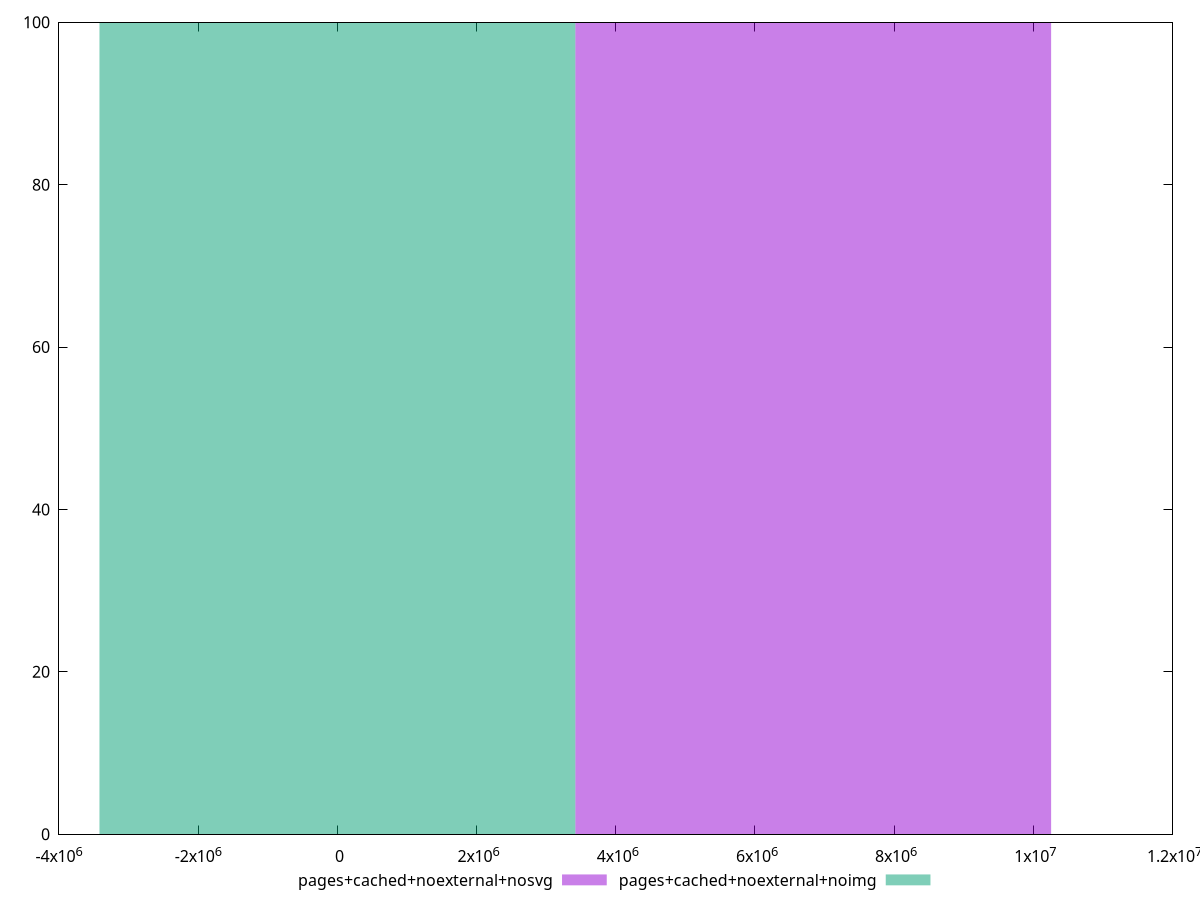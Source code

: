 reset
set terminal svg size 640, 500 enhanced background rgb 'white'
set output "reprap/total-byte-weight/comparison/histogram/7_vs_8.svg"

$pagesCachedNoexternalNosvg <<EOF
6837223.791897332 100
EOF

$pagesCachedNoexternalNoimg <<EOF
0 100
EOF

set key outside below
set boxwidth 6837223.791897332
set yrange [0:100]
set style fill transparent solid 0.5 noborder

plot \
  $pagesCachedNoexternalNosvg title "pages+cached+noexternal+nosvg" with boxes, \
  $pagesCachedNoexternalNoimg title "pages+cached+noexternal+noimg" with boxes, \


reset